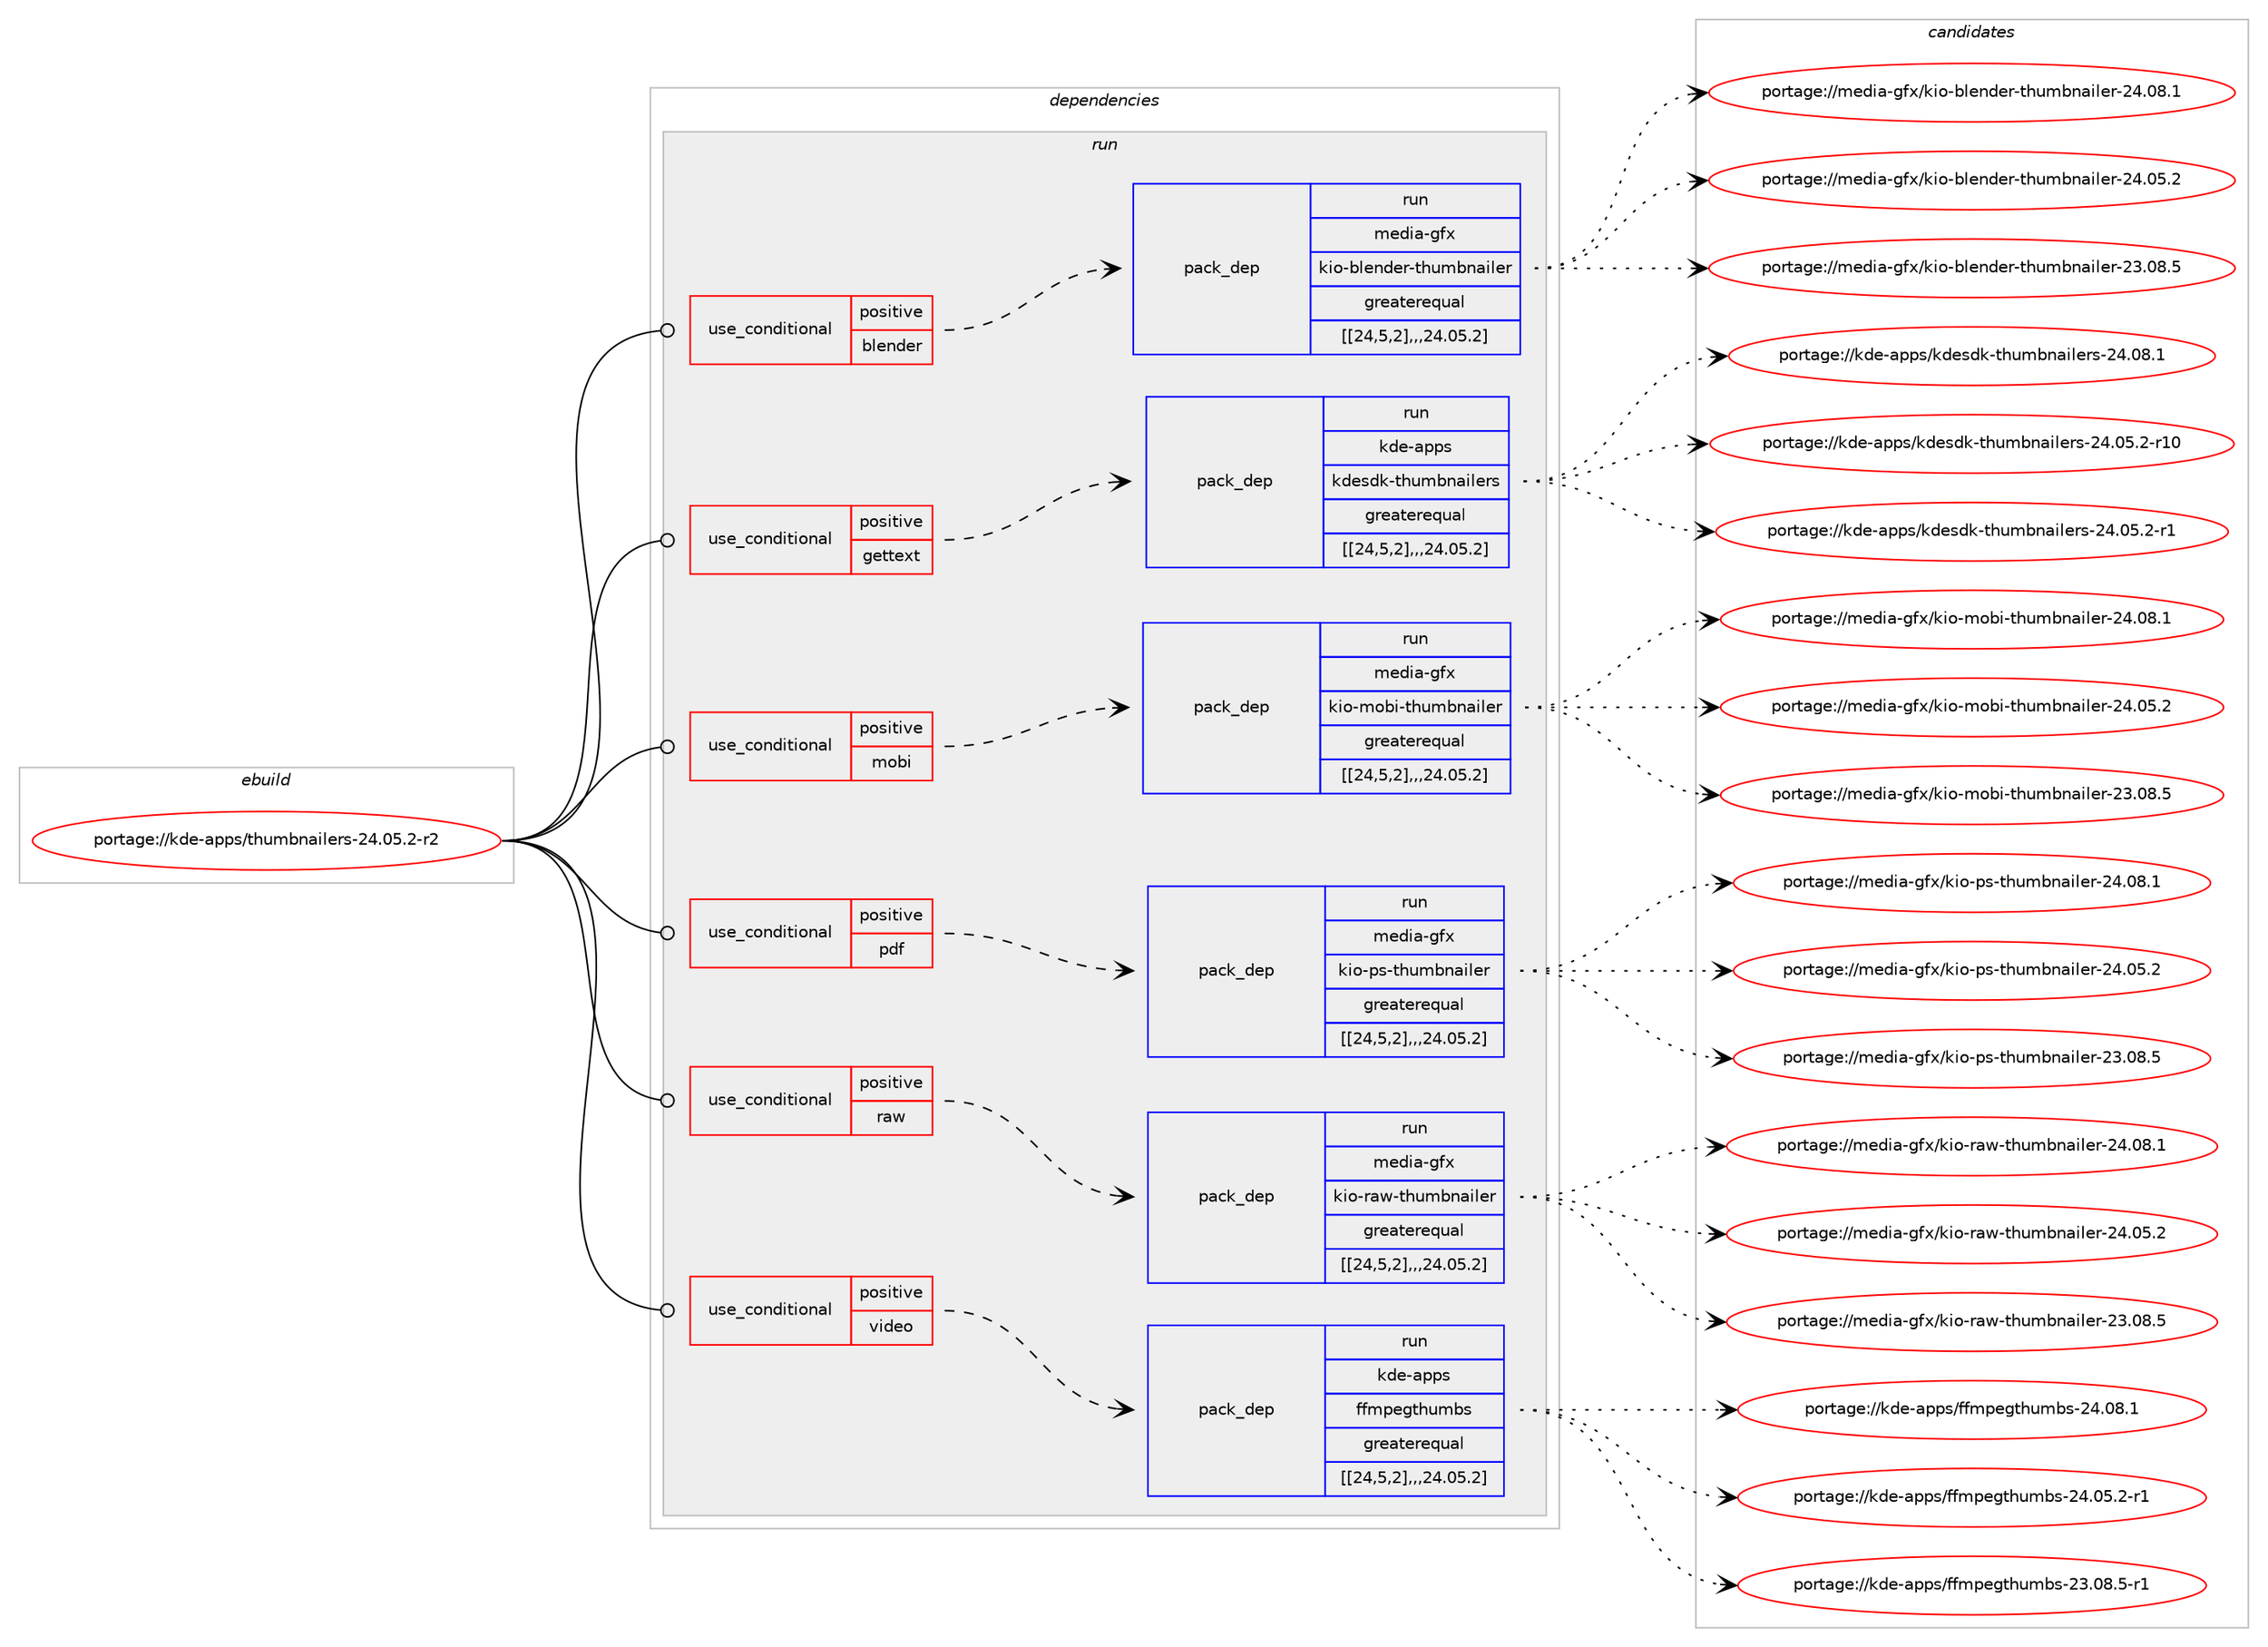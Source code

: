 digraph prolog {

# *************
# Graph options
# *************

newrank=true;
concentrate=true;
compound=true;
graph [rankdir=LR,fontname=Helvetica,fontsize=10,ranksep=1.5];#, ranksep=2.5, nodesep=0.2];
edge  [arrowhead=vee];
node  [fontname=Helvetica,fontsize=10];

# **********
# The ebuild
# **********

subgraph cluster_leftcol {
color=gray;
label=<<i>ebuild</i>>;
id [label="portage://kde-apps/thumbnailers-24.05.2-r2", color=red, width=4, href="../kde-apps/thumbnailers-24.05.2-r2.svg"];
}

# ****************
# The dependencies
# ****************

subgraph cluster_midcol {
color=gray;
label=<<i>dependencies</i>>;
subgraph cluster_compile {
fillcolor="#eeeeee";
style=filled;
label=<<i>compile</i>>;
}
subgraph cluster_compileandrun {
fillcolor="#eeeeee";
style=filled;
label=<<i>compile and run</i>>;
}
subgraph cluster_run {
fillcolor="#eeeeee";
style=filled;
label=<<i>run</i>>;
subgraph cond69868 {
dependency271942 [label=<<TABLE BORDER="0" CELLBORDER="1" CELLSPACING="0" CELLPADDING="4"><TR><TD ROWSPAN="3" CELLPADDING="10">use_conditional</TD></TR><TR><TD>positive</TD></TR><TR><TD>blender</TD></TR></TABLE>>, shape=none, color=red];
subgraph pack199967 {
dependency271943 [label=<<TABLE BORDER="0" CELLBORDER="1" CELLSPACING="0" CELLPADDING="4" WIDTH="220"><TR><TD ROWSPAN="6" CELLPADDING="30">pack_dep</TD></TR><TR><TD WIDTH="110">run</TD></TR><TR><TD>media-gfx</TD></TR><TR><TD>kio-blender-thumbnailer</TD></TR><TR><TD>greaterequal</TD></TR><TR><TD>[[24,5,2],,,24.05.2]</TD></TR></TABLE>>, shape=none, color=blue];
}
dependency271942:e -> dependency271943:w [weight=20,style="dashed",arrowhead="vee"];
}
id:e -> dependency271942:w [weight=20,style="solid",arrowhead="odot"];
subgraph cond69869 {
dependency271944 [label=<<TABLE BORDER="0" CELLBORDER="1" CELLSPACING="0" CELLPADDING="4"><TR><TD ROWSPAN="3" CELLPADDING="10">use_conditional</TD></TR><TR><TD>positive</TD></TR><TR><TD>gettext</TD></TR></TABLE>>, shape=none, color=red];
subgraph pack199968 {
dependency271945 [label=<<TABLE BORDER="0" CELLBORDER="1" CELLSPACING="0" CELLPADDING="4" WIDTH="220"><TR><TD ROWSPAN="6" CELLPADDING="30">pack_dep</TD></TR><TR><TD WIDTH="110">run</TD></TR><TR><TD>kde-apps</TD></TR><TR><TD>kdesdk-thumbnailers</TD></TR><TR><TD>greaterequal</TD></TR><TR><TD>[[24,5,2],,,24.05.2]</TD></TR></TABLE>>, shape=none, color=blue];
}
dependency271944:e -> dependency271945:w [weight=20,style="dashed",arrowhead="vee"];
}
id:e -> dependency271944:w [weight=20,style="solid",arrowhead="odot"];
subgraph cond69870 {
dependency271946 [label=<<TABLE BORDER="0" CELLBORDER="1" CELLSPACING="0" CELLPADDING="4"><TR><TD ROWSPAN="3" CELLPADDING="10">use_conditional</TD></TR><TR><TD>positive</TD></TR><TR><TD>mobi</TD></TR></TABLE>>, shape=none, color=red];
subgraph pack199969 {
dependency271947 [label=<<TABLE BORDER="0" CELLBORDER="1" CELLSPACING="0" CELLPADDING="4" WIDTH="220"><TR><TD ROWSPAN="6" CELLPADDING="30">pack_dep</TD></TR><TR><TD WIDTH="110">run</TD></TR><TR><TD>media-gfx</TD></TR><TR><TD>kio-mobi-thumbnailer</TD></TR><TR><TD>greaterequal</TD></TR><TR><TD>[[24,5,2],,,24.05.2]</TD></TR></TABLE>>, shape=none, color=blue];
}
dependency271946:e -> dependency271947:w [weight=20,style="dashed",arrowhead="vee"];
}
id:e -> dependency271946:w [weight=20,style="solid",arrowhead="odot"];
subgraph cond69871 {
dependency271948 [label=<<TABLE BORDER="0" CELLBORDER="1" CELLSPACING="0" CELLPADDING="4"><TR><TD ROWSPAN="3" CELLPADDING="10">use_conditional</TD></TR><TR><TD>positive</TD></TR><TR><TD>pdf</TD></TR></TABLE>>, shape=none, color=red];
subgraph pack199970 {
dependency271949 [label=<<TABLE BORDER="0" CELLBORDER="1" CELLSPACING="0" CELLPADDING="4" WIDTH="220"><TR><TD ROWSPAN="6" CELLPADDING="30">pack_dep</TD></TR><TR><TD WIDTH="110">run</TD></TR><TR><TD>media-gfx</TD></TR><TR><TD>kio-ps-thumbnailer</TD></TR><TR><TD>greaterequal</TD></TR><TR><TD>[[24,5,2],,,24.05.2]</TD></TR></TABLE>>, shape=none, color=blue];
}
dependency271948:e -> dependency271949:w [weight=20,style="dashed",arrowhead="vee"];
}
id:e -> dependency271948:w [weight=20,style="solid",arrowhead="odot"];
subgraph cond69872 {
dependency271950 [label=<<TABLE BORDER="0" CELLBORDER="1" CELLSPACING="0" CELLPADDING="4"><TR><TD ROWSPAN="3" CELLPADDING="10">use_conditional</TD></TR><TR><TD>positive</TD></TR><TR><TD>raw</TD></TR></TABLE>>, shape=none, color=red];
subgraph pack199971 {
dependency271951 [label=<<TABLE BORDER="0" CELLBORDER="1" CELLSPACING="0" CELLPADDING="4" WIDTH="220"><TR><TD ROWSPAN="6" CELLPADDING="30">pack_dep</TD></TR><TR><TD WIDTH="110">run</TD></TR><TR><TD>media-gfx</TD></TR><TR><TD>kio-raw-thumbnailer</TD></TR><TR><TD>greaterequal</TD></TR><TR><TD>[[24,5,2],,,24.05.2]</TD></TR></TABLE>>, shape=none, color=blue];
}
dependency271950:e -> dependency271951:w [weight=20,style="dashed",arrowhead="vee"];
}
id:e -> dependency271950:w [weight=20,style="solid",arrowhead="odot"];
subgraph cond69873 {
dependency271952 [label=<<TABLE BORDER="0" CELLBORDER="1" CELLSPACING="0" CELLPADDING="4"><TR><TD ROWSPAN="3" CELLPADDING="10">use_conditional</TD></TR><TR><TD>positive</TD></TR><TR><TD>video</TD></TR></TABLE>>, shape=none, color=red];
subgraph pack199972 {
dependency271953 [label=<<TABLE BORDER="0" CELLBORDER="1" CELLSPACING="0" CELLPADDING="4" WIDTH="220"><TR><TD ROWSPAN="6" CELLPADDING="30">pack_dep</TD></TR><TR><TD WIDTH="110">run</TD></TR><TR><TD>kde-apps</TD></TR><TR><TD>ffmpegthumbs</TD></TR><TR><TD>greaterequal</TD></TR><TR><TD>[[24,5,2],,,24.05.2]</TD></TR></TABLE>>, shape=none, color=blue];
}
dependency271952:e -> dependency271953:w [weight=20,style="dashed",arrowhead="vee"];
}
id:e -> dependency271952:w [weight=20,style="solid",arrowhead="odot"];
}
}

# **************
# The candidates
# **************

subgraph cluster_choices {
rank=same;
color=gray;
label=<<i>candidates</i>>;

subgraph choice199967 {
color=black;
nodesep=1;
choice10910110010597451031021204710710511145981081011101001011144511610411710998110971051081011144550524648564649 [label="portage://media-gfx/kio-blender-thumbnailer-24.08.1", color=red, width=4,href="../media-gfx/kio-blender-thumbnailer-24.08.1.svg"];
choice10910110010597451031021204710710511145981081011101001011144511610411710998110971051081011144550524648534650 [label="portage://media-gfx/kio-blender-thumbnailer-24.05.2", color=red, width=4,href="../media-gfx/kio-blender-thumbnailer-24.05.2.svg"];
choice10910110010597451031021204710710511145981081011101001011144511610411710998110971051081011144550514648564653 [label="portage://media-gfx/kio-blender-thumbnailer-23.08.5", color=red, width=4,href="../media-gfx/kio-blender-thumbnailer-23.08.5.svg"];
dependency271943:e -> choice10910110010597451031021204710710511145981081011101001011144511610411710998110971051081011144550524648564649:w [style=dotted,weight="100"];
dependency271943:e -> choice10910110010597451031021204710710511145981081011101001011144511610411710998110971051081011144550524648534650:w [style=dotted,weight="100"];
dependency271943:e -> choice10910110010597451031021204710710511145981081011101001011144511610411710998110971051081011144550514648564653:w [style=dotted,weight="100"];
}
subgraph choice199968 {
color=black;
nodesep=1;
choice1071001014597112112115471071001011151001074511610411710998110971051081011141154550524648564649 [label="portage://kde-apps/kdesdk-thumbnailers-24.08.1", color=red, width=4,href="../kde-apps/kdesdk-thumbnailers-24.08.1.svg"];
choice1071001014597112112115471071001011151001074511610411710998110971051081011141154550524648534650451144948 [label="portage://kde-apps/kdesdk-thumbnailers-24.05.2-r10", color=red, width=4,href="../kde-apps/kdesdk-thumbnailers-24.05.2-r10.svg"];
choice10710010145971121121154710710010111510010745116104117109981109710510810111411545505246485346504511449 [label="portage://kde-apps/kdesdk-thumbnailers-24.05.2-r1", color=red, width=4,href="../kde-apps/kdesdk-thumbnailers-24.05.2-r1.svg"];
dependency271945:e -> choice1071001014597112112115471071001011151001074511610411710998110971051081011141154550524648564649:w [style=dotted,weight="100"];
dependency271945:e -> choice1071001014597112112115471071001011151001074511610411710998110971051081011141154550524648534650451144948:w [style=dotted,weight="100"];
dependency271945:e -> choice10710010145971121121154710710010111510010745116104117109981109710510810111411545505246485346504511449:w [style=dotted,weight="100"];
}
subgraph choice199969 {
color=black;
nodesep=1;
choice10910110010597451031021204710710511145109111981054511610411710998110971051081011144550524648564649 [label="portage://media-gfx/kio-mobi-thumbnailer-24.08.1", color=red, width=4,href="../media-gfx/kio-mobi-thumbnailer-24.08.1.svg"];
choice10910110010597451031021204710710511145109111981054511610411710998110971051081011144550524648534650 [label="portage://media-gfx/kio-mobi-thumbnailer-24.05.2", color=red, width=4,href="../media-gfx/kio-mobi-thumbnailer-24.05.2.svg"];
choice10910110010597451031021204710710511145109111981054511610411710998110971051081011144550514648564653 [label="portage://media-gfx/kio-mobi-thumbnailer-23.08.5", color=red, width=4,href="../media-gfx/kio-mobi-thumbnailer-23.08.5.svg"];
dependency271947:e -> choice10910110010597451031021204710710511145109111981054511610411710998110971051081011144550524648564649:w [style=dotted,weight="100"];
dependency271947:e -> choice10910110010597451031021204710710511145109111981054511610411710998110971051081011144550524648534650:w [style=dotted,weight="100"];
dependency271947:e -> choice10910110010597451031021204710710511145109111981054511610411710998110971051081011144550514648564653:w [style=dotted,weight="100"];
}
subgraph choice199970 {
color=black;
nodesep=1;
choice109101100105974510310212047107105111451121154511610411710998110971051081011144550524648564649 [label="portage://media-gfx/kio-ps-thumbnailer-24.08.1", color=red, width=4,href="../media-gfx/kio-ps-thumbnailer-24.08.1.svg"];
choice109101100105974510310212047107105111451121154511610411710998110971051081011144550524648534650 [label="portage://media-gfx/kio-ps-thumbnailer-24.05.2", color=red, width=4,href="../media-gfx/kio-ps-thumbnailer-24.05.2.svg"];
choice109101100105974510310212047107105111451121154511610411710998110971051081011144550514648564653 [label="portage://media-gfx/kio-ps-thumbnailer-23.08.5", color=red, width=4,href="../media-gfx/kio-ps-thumbnailer-23.08.5.svg"];
dependency271949:e -> choice109101100105974510310212047107105111451121154511610411710998110971051081011144550524648564649:w [style=dotted,weight="100"];
dependency271949:e -> choice109101100105974510310212047107105111451121154511610411710998110971051081011144550524648534650:w [style=dotted,weight="100"];
dependency271949:e -> choice109101100105974510310212047107105111451121154511610411710998110971051081011144550514648564653:w [style=dotted,weight="100"];
}
subgraph choice199971 {
color=black;
nodesep=1;
choice10910110010597451031021204710710511145114971194511610411710998110971051081011144550524648564649 [label="portage://media-gfx/kio-raw-thumbnailer-24.08.1", color=red, width=4,href="../media-gfx/kio-raw-thumbnailer-24.08.1.svg"];
choice10910110010597451031021204710710511145114971194511610411710998110971051081011144550524648534650 [label="portage://media-gfx/kio-raw-thumbnailer-24.05.2", color=red, width=4,href="../media-gfx/kio-raw-thumbnailer-24.05.2.svg"];
choice10910110010597451031021204710710511145114971194511610411710998110971051081011144550514648564653 [label="portage://media-gfx/kio-raw-thumbnailer-23.08.5", color=red, width=4,href="../media-gfx/kio-raw-thumbnailer-23.08.5.svg"];
dependency271951:e -> choice10910110010597451031021204710710511145114971194511610411710998110971051081011144550524648564649:w [style=dotted,weight="100"];
dependency271951:e -> choice10910110010597451031021204710710511145114971194511610411710998110971051081011144550524648534650:w [style=dotted,weight="100"];
dependency271951:e -> choice10910110010597451031021204710710511145114971194511610411710998110971051081011144550514648564653:w [style=dotted,weight="100"];
}
subgraph choice199972 {
color=black;
nodesep=1;
choice107100101459711211211547102102109112101103116104117109981154550524648564649 [label="portage://kde-apps/ffmpegthumbs-24.08.1", color=red, width=4,href="../kde-apps/ffmpegthumbs-24.08.1.svg"];
choice1071001014597112112115471021021091121011031161041171099811545505246485346504511449 [label="portage://kde-apps/ffmpegthumbs-24.05.2-r1", color=red, width=4,href="../kde-apps/ffmpegthumbs-24.05.2-r1.svg"];
choice1071001014597112112115471021021091121011031161041171099811545505146485646534511449 [label="portage://kde-apps/ffmpegthumbs-23.08.5-r1", color=red, width=4,href="../kde-apps/ffmpegthumbs-23.08.5-r1.svg"];
dependency271953:e -> choice107100101459711211211547102102109112101103116104117109981154550524648564649:w [style=dotted,weight="100"];
dependency271953:e -> choice1071001014597112112115471021021091121011031161041171099811545505246485346504511449:w [style=dotted,weight="100"];
dependency271953:e -> choice1071001014597112112115471021021091121011031161041171099811545505146485646534511449:w [style=dotted,weight="100"];
}
}

}
